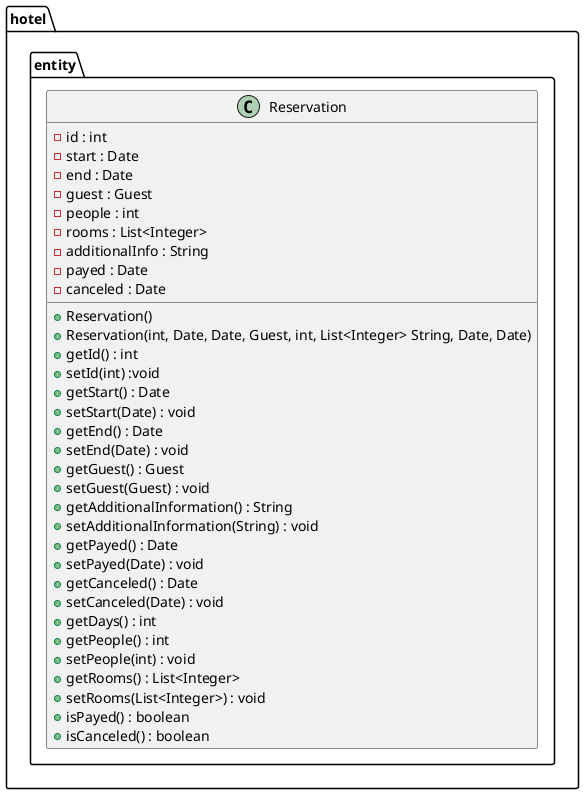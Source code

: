@startuml

class hotel.entity.Reservation {
    - id : int
    - start : Date
    - end : Date
    - guest : Guest
    - people : int
    - rooms : List<Integer>
    - additionalInfo : String
    - payed : Date
    - canceled : Date
    + Reservation()
    + Reservation(int, Date, Date, Guest, int, List<Integer> String, Date, Date)
    + getId() : int
    + setId(int) :void
    + getStart() : Date
    + setStart(Date) : void
    + getEnd() : Date
    + setEnd(Date) : void
    + getGuest() : Guest
    + setGuest(Guest) : void
    + getAdditionalInformation() : String
    + setAdditionalInformation(String) : void
    + getPayed() : Date
    + setPayed(Date) : void
    + getCanceled() : Date
    + setCanceled(Date) : void
    + getDays() : int
    + getPeople() : int
    + setPeople(int) : void
    + getRooms() : List<Integer>
    + setRooms(List<Integer>) : void
    + isPayed() : boolean
    + isCanceled() : boolean
}

@enduml